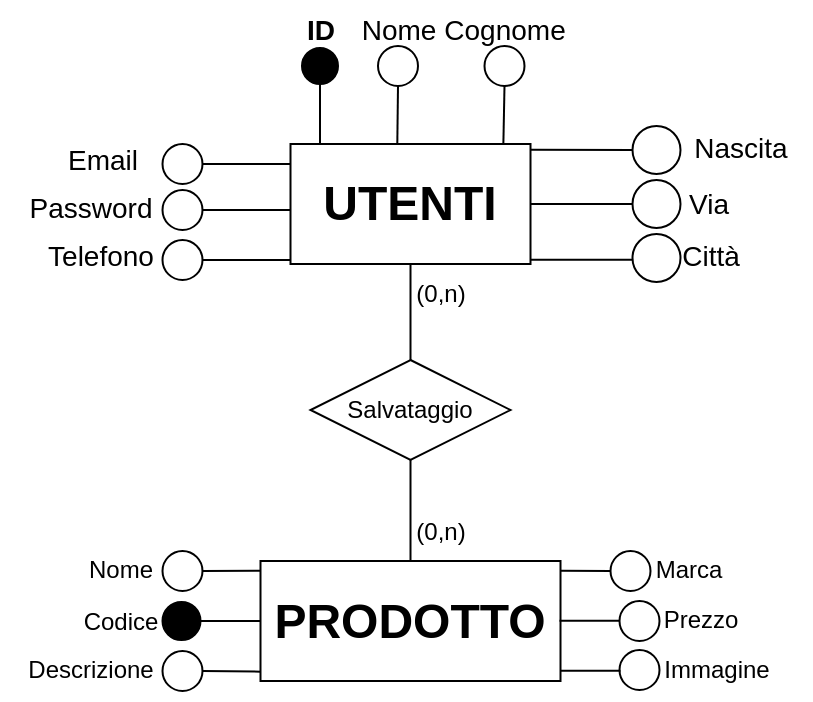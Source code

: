 <mxfile version="22.1.2" type="device">
  <diagram name="Pagina-1" id="crNcsvzuUjnWazdgSsd5">
    <mxGraphModel dx="714" dy="418" grid="1" gridSize="10" guides="1" tooltips="1" connect="1" arrows="1" fold="1" page="1" pageScale="1" pageWidth="827" pageHeight="1169" math="0" shadow="0">
      <root>
        <mxCell id="0" />
        <mxCell id="1" parent="0" />
        <mxCell id="H-lVDxpflUmdMStC_X_U-1" value="&lt;b&gt;&lt;font style=&quot;font-size: 24px;&quot;&gt;UTENTI&lt;/font&gt;&lt;/b&gt;" style="rounded=0;whiteSpace=wrap;html=1;" parent="1" vertex="1">
          <mxGeometry x="339.25" y="562" width="120" height="60" as="geometry" />
        </mxCell>
        <mxCell id="H-lVDxpflUmdMStC_X_U-2" value="" style="endArrow=none;html=1;rounded=0;entryX=0.5;entryY=1;entryDx=0;entryDy=0;exitX=0.123;exitY=0;exitDx=0;exitDy=0;exitPerimeter=0;" parent="1" source="H-lVDxpflUmdMStC_X_U-1" target="H-lVDxpflUmdMStC_X_U-3" edge="1">
          <mxGeometry width="50" height="50" relative="1" as="geometry">
            <mxPoint x="346.25" y="552" as="sourcePoint" />
            <mxPoint x="435.25" y="532" as="targetPoint" />
          </mxGeometry>
        </mxCell>
        <mxCell id="H-lVDxpflUmdMStC_X_U-3" value="" style="ellipse;whiteSpace=wrap;html=1;aspect=fixed;fillColor=#000000;" parent="1" vertex="1">
          <mxGeometry x="345" y="514" width="18" height="18" as="geometry" />
        </mxCell>
        <mxCell id="H-lVDxpflUmdMStC_X_U-4" value="&lt;b&gt;&lt;font style=&quot;font-size: 14px;&quot;&gt;ID&lt;/font&gt;&lt;/b&gt;" style="text;html=1;align=center;verticalAlign=middle;resizable=0;points=[];autosize=1;strokeColor=none;fillColor=none;" parent="1" vertex="1">
          <mxGeometry x="334" y="490" width="40" height="30" as="geometry" />
        </mxCell>
        <mxCell id="H-lVDxpflUmdMStC_X_U-5" value="&lt;font style=&quot;font-size: 14px;&quot;&gt;Nome&lt;/font&gt;" style="text;html=1;align=center;verticalAlign=middle;resizable=0;points=[];autosize=1;strokeColor=none;fillColor=none;" parent="1" vertex="1">
          <mxGeometry x="363" y="490" width="60" height="30" as="geometry" />
        </mxCell>
        <mxCell id="H-lVDxpflUmdMStC_X_U-6" value="&lt;font style=&quot;font-size: 14px;&quot;&gt;Cognome&lt;/font&gt;" style="text;html=1;align=center;verticalAlign=middle;resizable=0;points=[];autosize=1;strokeColor=none;fillColor=none;" parent="1" vertex="1">
          <mxGeometry x="406.25" y="490" width="80" height="30" as="geometry" />
        </mxCell>
        <mxCell id="H-lVDxpflUmdMStC_X_U-7" value="&lt;font style=&quot;font-size: 14px;&quot;&gt;Telefono&lt;/font&gt;" style="text;html=1;align=center;verticalAlign=middle;resizable=0;points=[];autosize=1;strokeColor=none;fillColor=none;" parent="1" vertex="1">
          <mxGeometry x="204.25" y="603" width="80" height="30" as="geometry" />
        </mxCell>
        <mxCell id="H-lVDxpflUmdMStC_X_U-10" value="&lt;font style=&quot;font-size: 14px;&quot;&gt;Città&lt;/font&gt;" style="text;html=1;align=center;verticalAlign=middle;resizable=0;points=[];autosize=1;strokeColor=none;fillColor=none;" parent="1" vertex="1">
          <mxGeometry x="523.75" y="603" width="50" height="30" as="geometry" />
        </mxCell>
        <mxCell id="H-lVDxpflUmdMStC_X_U-11" value="&lt;font style=&quot;font-size: 14px;&quot;&gt;Via&lt;/font&gt;" style="text;html=1;align=center;verticalAlign=middle;resizable=0;points=[];autosize=1;strokeColor=none;fillColor=none;" parent="1" vertex="1">
          <mxGeometry x="528.25" y="577" width="40" height="30" as="geometry" />
        </mxCell>
        <mxCell id="H-lVDxpflUmdMStC_X_U-12" value="&lt;font style=&quot;font-size: 14px;&quot;&gt;Nascita&lt;/font&gt;" style="text;html=1;align=center;verticalAlign=middle;resizable=0;points=[];autosize=1;strokeColor=none;fillColor=none;" parent="1" vertex="1">
          <mxGeometry x="529.25" y="549" width="70" height="30" as="geometry" />
        </mxCell>
        <mxCell id="H-lVDxpflUmdMStC_X_U-13" value="" style="endArrow=none;html=1;rounded=0;entryX=0;entryY=0.5;entryDx=0;entryDy=0;exitX=1.002;exitY=0.048;exitDx=0;exitDy=0;exitPerimeter=0;" parent="1" source="H-lVDxpflUmdMStC_X_U-1" target="H-lVDxpflUmdMStC_X_U-14" edge="1">
          <mxGeometry width="50" height="50" relative="1" as="geometry">
            <mxPoint x="475.25" y="552" as="sourcePoint" />
            <mxPoint x="445.25" y="542" as="targetPoint" />
          </mxGeometry>
        </mxCell>
        <mxCell id="H-lVDxpflUmdMStC_X_U-14" value="" style="ellipse;whiteSpace=wrap;html=1;aspect=fixed;" parent="1" vertex="1">
          <mxGeometry x="510.25" y="553" width="24" height="24" as="geometry" />
        </mxCell>
        <mxCell id="H-lVDxpflUmdMStC_X_U-19" value="" style="endArrow=none;html=1;rounded=0;exitX=0.887;exitY=-0.005;exitDx=0;exitDy=0;entryX=0.5;entryY=1;entryDx=0;entryDy=0;exitPerimeter=0;" parent="1" source="H-lVDxpflUmdMStC_X_U-1" target="H-lVDxpflUmdMStC_X_U-20" edge="1">
          <mxGeometry width="50" height="50" relative="1" as="geometry">
            <mxPoint x="439.25" y="602" as="sourcePoint" />
            <mxPoint x="475.25" y="572" as="targetPoint" />
          </mxGeometry>
        </mxCell>
        <mxCell id="H-lVDxpflUmdMStC_X_U-20" value="" style="ellipse;whiteSpace=wrap;html=1;aspect=fixed;" parent="1" vertex="1">
          <mxGeometry x="436.25" y="513" width="20" height="20" as="geometry" />
        </mxCell>
        <mxCell id="H-lVDxpflUmdMStC_X_U-21" value="" style="endArrow=none;html=1;rounded=0;entryX=0.5;entryY=1;entryDx=0;entryDy=0;exitX=0.445;exitY=0.003;exitDx=0;exitDy=0;exitPerimeter=0;" parent="1" edge="1" target="H-lVDxpflUmdMStC_X_U-22" source="H-lVDxpflUmdMStC_X_U-1">
          <mxGeometry width="50" height="50" relative="1" as="geometry">
            <mxPoint x="406.25" y="552" as="sourcePoint" />
            <mxPoint x="383" y="532.34" as="targetPoint" />
          </mxGeometry>
        </mxCell>
        <mxCell id="H-lVDxpflUmdMStC_X_U-22" value="" style="ellipse;whiteSpace=wrap;html=1;aspect=fixed;" parent="1" vertex="1">
          <mxGeometry x="383" y="513" width="20" height="20" as="geometry" />
        </mxCell>
        <mxCell id="H-lVDxpflUmdMStC_X_U-23" value="" style="endArrow=none;html=1;rounded=0;exitX=-0.001;exitY=0.583;exitDx=0;exitDy=0;entryX=1;entryY=0.5;entryDx=0;entryDy=0;exitPerimeter=0;" parent="1" target="H-lVDxpflUmdMStC_X_U-24" edge="1">
          <mxGeometry width="50" height="50" relative="1" as="geometry">
            <mxPoint x="339.25" y="620" as="sourcePoint" />
            <mxPoint x="475.25" y="595" as="targetPoint" />
          </mxGeometry>
        </mxCell>
        <mxCell id="H-lVDxpflUmdMStC_X_U-24" value="" style="ellipse;whiteSpace=wrap;html=1;aspect=fixed;" parent="1" vertex="1">
          <mxGeometry x="275.25" y="610" width="20" height="20" as="geometry" />
        </mxCell>
        <mxCell id="H-lVDxpflUmdMStC_X_U-25" value="" style="endArrow=none;html=1;rounded=0;exitX=1;exitY=0.5;exitDx=0;exitDy=0;entryX=0;entryY=0.5;entryDx=0;entryDy=0;" parent="1" source="H-lVDxpflUmdMStC_X_U-1" target="H-lVDxpflUmdMStC_X_U-26" edge="1">
          <mxGeometry width="50" height="50" relative="1" as="geometry">
            <mxPoint x="469.25" y="577" as="sourcePoint" />
            <mxPoint x="455.25" y="552" as="targetPoint" />
          </mxGeometry>
        </mxCell>
        <mxCell id="H-lVDxpflUmdMStC_X_U-26" value="" style="ellipse;whiteSpace=wrap;html=1;aspect=fixed;" parent="1" vertex="1">
          <mxGeometry x="510.25" y="580" width="24" height="24" as="geometry" />
        </mxCell>
        <mxCell id="H-lVDxpflUmdMStC_X_U-27" value="" style="endArrow=none;html=1;rounded=0;exitX=1.002;exitY=0.077;exitDx=0;exitDy=0;entryX=0;entryY=0.5;entryDx=0;entryDy=0;exitPerimeter=0;" parent="1" edge="1">
          <mxGeometry width="50" height="50" relative="1" as="geometry">
            <mxPoint x="459.25" y="619.83" as="sourcePoint" />
            <mxPoint x="510.25" y="619.83" as="targetPoint" />
          </mxGeometry>
        </mxCell>
        <mxCell id="H-lVDxpflUmdMStC_X_U-28" value="" style="ellipse;whiteSpace=wrap;html=1;aspect=fixed;" parent="1" vertex="1">
          <mxGeometry x="510.25" y="607" width="24" height="24" as="geometry" />
        </mxCell>
        <mxCell id="CsrxJzDj0AOZs0_5z4Tx-1" value="&lt;font style=&quot;font-size: 24px;&quot;&gt;&lt;b&gt;PRODOTTO&lt;/b&gt;&lt;/font&gt;" style="rounded=0;whiteSpace=wrap;html=1;" vertex="1" parent="1">
          <mxGeometry x="324.25" y="770.5" width="150" height="60" as="geometry" />
        </mxCell>
        <mxCell id="CsrxJzDj0AOZs0_5z4Tx-2" value="" style="ellipse;whiteSpace=wrap;html=1;aspect=fixed;" vertex="1" parent="1">
          <mxGeometry x="275.25" y="765.5" width="20" height="20" as="geometry" />
        </mxCell>
        <mxCell id="CsrxJzDj0AOZs0_5z4Tx-3" value="Nome" style="text;html=1;align=center;verticalAlign=middle;resizable=0;points=[];autosize=1;strokeColor=none;fillColor=none;" vertex="1" parent="1">
          <mxGeometry x="224.25" y="760" width="60" height="30" as="geometry" />
        </mxCell>
        <mxCell id="CsrxJzDj0AOZs0_5z4Tx-4" value="Codice" style="text;html=1;align=center;verticalAlign=middle;resizable=0;points=[];autosize=1;strokeColor=none;fillColor=none;" vertex="1" parent="1">
          <mxGeometry x="224.25" y="785.5" width="60" height="30" as="geometry" />
        </mxCell>
        <mxCell id="CsrxJzDj0AOZs0_5z4Tx-5" value="Marca" style="text;html=1;align=center;verticalAlign=middle;resizable=0;points=[];autosize=1;strokeColor=none;fillColor=none;" vertex="1" parent="1">
          <mxGeometry x="508.25" y="760" width="60" height="30" as="geometry" />
        </mxCell>
        <mxCell id="CsrxJzDj0AOZs0_5z4Tx-6" value="Descrizione" style="text;html=1;align=center;verticalAlign=middle;resizable=0;points=[];autosize=1;strokeColor=none;fillColor=none;" vertex="1" parent="1">
          <mxGeometry x="194.25" y="810" width="90" height="30" as="geometry" />
        </mxCell>
        <mxCell id="CsrxJzDj0AOZs0_5z4Tx-7" value="Immagine" style="text;html=1;align=center;verticalAlign=middle;resizable=0;points=[];autosize=1;strokeColor=none;fillColor=none;" vertex="1" parent="1">
          <mxGeometry x="512" y="810" width="80" height="30" as="geometry" />
        </mxCell>
        <mxCell id="CsrxJzDj0AOZs0_5z4Tx-8" value="Prezzo" style="text;html=1;align=center;verticalAlign=middle;resizable=0;points=[];autosize=1;strokeColor=none;fillColor=none;" vertex="1" parent="1">
          <mxGeometry x="513.75" y="785" width="60" height="30" as="geometry" />
        </mxCell>
        <mxCell id="CsrxJzDj0AOZs0_5z4Tx-11" value="&lt;font style=&quot;font-size: 14px;&quot;&gt;Email&lt;/font&gt;" style="text;html=1;align=center;verticalAlign=middle;resizable=0;points=[];autosize=1;strokeColor=none;fillColor=none;" vertex="1" parent="1">
          <mxGeometry x="215.25" y="555" width="60" height="30" as="geometry" />
        </mxCell>
        <mxCell id="CsrxJzDj0AOZs0_5z4Tx-12" value="" style="endArrow=none;html=1;rounded=0;exitX=-0.001;exitY=0.583;exitDx=0;exitDy=0;entryX=1;entryY=0.5;entryDx=0;entryDy=0;exitPerimeter=0;" edge="1" parent="1" target="CsrxJzDj0AOZs0_5z4Tx-13">
          <mxGeometry width="50" height="50" relative="1" as="geometry">
            <mxPoint x="339.25" y="572" as="sourcePoint" />
            <mxPoint x="475.25" y="547" as="targetPoint" />
          </mxGeometry>
        </mxCell>
        <mxCell id="CsrxJzDj0AOZs0_5z4Tx-13" value="" style="ellipse;whiteSpace=wrap;html=1;aspect=fixed;" vertex="1" parent="1">
          <mxGeometry x="275.25" y="562" width="20" height="20" as="geometry" />
        </mxCell>
        <mxCell id="CsrxJzDj0AOZs0_5z4Tx-14" value="&lt;font style=&quot;font-size: 14px;&quot;&gt;Password&lt;/font&gt;" style="text;html=1;align=center;verticalAlign=middle;resizable=0;points=[];autosize=1;strokeColor=none;fillColor=none;" vertex="1" parent="1">
          <mxGeometry x="199.25" y="579" width="80" height="30" as="geometry" />
        </mxCell>
        <mxCell id="CsrxJzDj0AOZs0_5z4Tx-15" value="" style="endArrow=none;html=1;rounded=0;exitX=-0.001;exitY=0.583;exitDx=0;exitDy=0;entryX=1;entryY=0.5;entryDx=0;entryDy=0;exitPerimeter=0;" edge="1" parent="1" target="CsrxJzDj0AOZs0_5z4Tx-16">
          <mxGeometry width="50" height="50" relative="1" as="geometry">
            <mxPoint x="339.25" y="595" as="sourcePoint" />
            <mxPoint x="475.25" y="570" as="targetPoint" />
          </mxGeometry>
        </mxCell>
        <mxCell id="CsrxJzDj0AOZs0_5z4Tx-16" value="" style="ellipse;whiteSpace=wrap;html=1;aspect=fixed;" vertex="1" parent="1">
          <mxGeometry x="275.25" y="585" width="20" height="20" as="geometry" />
        </mxCell>
        <mxCell id="CsrxJzDj0AOZs0_5z4Tx-17" value="" style="ellipse;whiteSpace=wrap;html=1;aspect=fixed;" vertex="1" parent="1">
          <mxGeometry x="503.75" y="790.5" width="20" height="20" as="geometry" />
        </mxCell>
        <mxCell id="CsrxJzDj0AOZs0_5z4Tx-18" value="" style="ellipse;whiteSpace=wrap;html=1;aspect=fixed;" vertex="1" parent="1">
          <mxGeometry x="499.25" y="765.5" width="20" height="20" as="geometry" />
        </mxCell>
        <mxCell id="CsrxJzDj0AOZs0_5z4Tx-20" value="" style="ellipse;whiteSpace=wrap;html=1;aspect=fixed;" vertex="1" parent="1">
          <mxGeometry x="275.25" y="815.5" width="20" height="20" as="geometry" />
        </mxCell>
        <mxCell id="CsrxJzDj0AOZs0_5z4Tx-21" value="" style="ellipse;whiteSpace=wrap;html=1;aspect=fixed;fillColor=#000000;" vertex="1" parent="1">
          <mxGeometry x="275.25" y="791" width="19" height="19" as="geometry" />
        </mxCell>
        <mxCell id="CsrxJzDj0AOZs0_5z4Tx-22" value="" style="endArrow=none;html=1;rounded=0;entryX=0;entryY=0.5;entryDx=0;entryDy=0;exitX=1;exitY=0.5;exitDx=0;exitDy=0;" edge="1" parent="1" source="CsrxJzDj0AOZs0_5z4Tx-21" target="CsrxJzDj0AOZs0_5z4Tx-1">
          <mxGeometry width="50" height="50" relative="1" as="geometry">
            <mxPoint x="295.25" y="795.5" as="sourcePoint" />
            <mxPoint x="345.25" y="745.5" as="targetPoint" />
          </mxGeometry>
        </mxCell>
        <mxCell id="CsrxJzDj0AOZs0_5z4Tx-23" value="" style="endArrow=none;html=1;rounded=0;exitX=1;exitY=0.5;exitDx=0;exitDy=0;entryX=0;entryY=0.082;entryDx=0;entryDy=0;entryPerimeter=0;" edge="1" parent="1" source="CsrxJzDj0AOZs0_5z4Tx-2" target="CsrxJzDj0AOZs0_5z4Tx-1">
          <mxGeometry width="50" height="50" relative="1" as="geometry">
            <mxPoint x="305.25" y="755.5" as="sourcePoint" />
            <mxPoint x="315.25" y="765.5" as="targetPoint" />
          </mxGeometry>
        </mxCell>
        <mxCell id="CsrxJzDj0AOZs0_5z4Tx-25" value="" style="endArrow=none;html=1;rounded=0;exitX=1;exitY=0.5;exitDx=0;exitDy=0;entryX=0.001;entryY=0.922;entryDx=0;entryDy=0;entryPerimeter=0;" edge="1" parent="1" source="CsrxJzDj0AOZs0_5z4Tx-20" target="CsrxJzDj0AOZs0_5z4Tx-1">
          <mxGeometry width="50" height="50" relative="1" as="geometry">
            <mxPoint x="295.25" y="873.5" as="sourcePoint" />
            <mxPoint x="315.25" y="825.5" as="targetPoint" />
          </mxGeometry>
        </mxCell>
        <mxCell id="CsrxJzDj0AOZs0_5z4Tx-27" value="" style="ellipse;whiteSpace=wrap;html=1;aspect=fixed;" vertex="1" parent="1">
          <mxGeometry x="503.75" y="815" width="20" height="20" as="geometry" />
        </mxCell>
        <mxCell id="CsrxJzDj0AOZs0_5z4Tx-28" value="" style="endArrow=none;html=1;rounded=0;entryX=0;entryY=0.5;entryDx=0;entryDy=0;exitX=1;exitY=0.082;exitDx=0;exitDy=0;exitPerimeter=0;" edge="1" parent="1" source="CsrxJzDj0AOZs0_5z4Tx-1" target="CsrxJzDj0AOZs0_5z4Tx-18">
          <mxGeometry width="50" height="50" relative="1" as="geometry">
            <mxPoint x="475.25" y="755.5" as="sourcePoint" />
            <mxPoint x="495.25" y="755.5" as="targetPoint" />
          </mxGeometry>
        </mxCell>
        <mxCell id="CsrxJzDj0AOZs0_5z4Tx-29" value="" style="endArrow=none;html=1;rounded=0;entryX=0;entryY=0.5;entryDx=0;entryDy=0;exitX=1;exitY=0.082;exitDx=0;exitDy=0;exitPerimeter=0;" edge="1" parent="1">
          <mxGeometry width="50" height="50" relative="1" as="geometry">
            <mxPoint x="473.75" y="800.33" as="sourcePoint" />
            <mxPoint x="503.75" y="800.33" as="targetPoint" />
          </mxGeometry>
        </mxCell>
        <mxCell id="CsrxJzDj0AOZs0_5z4Tx-30" value="" style="endArrow=none;html=1;rounded=0;entryX=0;entryY=0.5;entryDx=0;entryDy=0;exitX=1;exitY=0.082;exitDx=0;exitDy=0;exitPerimeter=0;" edge="1" parent="1">
          <mxGeometry width="50" height="50" relative="1" as="geometry">
            <mxPoint x="474.25" y="825.33" as="sourcePoint" />
            <mxPoint x="504.25" y="825.33" as="targetPoint" />
          </mxGeometry>
        </mxCell>
        <mxCell id="CsrxJzDj0AOZs0_5z4Tx-31" value="Salvataggio" style="rhombus;whiteSpace=wrap;html=1;rotation=0;" vertex="1" parent="1">
          <mxGeometry x="349.25" y="670" width="100" height="50" as="geometry" />
        </mxCell>
        <mxCell id="CsrxJzDj0AOZs0_5z4Tx-32" value="" style="endArrow=none;html=1;rounded=0;entryX=0.5;entryY=1;entryDx=0;entryDy=0;exitX=0.5;exitY=0;exitDx=0;exitDy=0;" edge="1" parent="1" source="CsrxJzDj0AOZs0_5z4Tx-1" target="CsrxJzDj0AOZs0_5z4Tx-31">
          <mxGeometry width="50" height="50" relative="1" as="geometry">
            <mxPoint x="310" y="720" as="sourcePoint" />
            <mxPoint x="443.042" y="719.499" as="targetPoint" />
          </mxGeometry>
        </mxCell>
        <mxCell id="CsrxJzDj0AOZs0_5z4Tx-33" value="" style="endArrow=none;html=1;rounded=0;entryX=0.5;entryY=1;entryDx=0;entryDy=0;exitX=0.5;exitY=0;exitDx=0;exitDy=0;" edge="1" parent="1" source="CsrxJzDj0AOZs0_5z4Tx-31" target="H-lVDxpflUmdMStC_X_U-1">
          <mxGeometry width="50" height="50" relative="1" as="geometry">
            <mxPoint x="365" y="659" as="sourcePoint" />
            <mxPoint x="420.75" y="649" as="targetPoint" />
          </mxGeometry>
        </mxCell>
        <mxCell id="CsrxJzDj0AOZs0_5z4Tx-35" value="(0,n)" style="text;html=1;align=center;verticalAlign=middle;resizable=0;points=[];autosize=1;strokeColor=none;fillColor=none;rotation=0;" vertex="1" parent="1">
          <mxGeometry x="389" y="622" width="50" height="30" as="geometry" />
        </mxCell>
        <mxCell id="CsrxJzDj0AOZs0_5z4Tx-36" value="(0,n)" style="text;html=1;align=center;verticalAlign=middle;resizable=0;points=[];autosize=1;strokeColor=none;fillColor=none;rotation=0;" vertex="1" parent="1">
          <mxGeometry x="389" y="740.5" width="50" height="30" as="geometry" />
        </mxCell>
      </root>
    </mxGraphModel>
  </diagram>
</mxfile>
